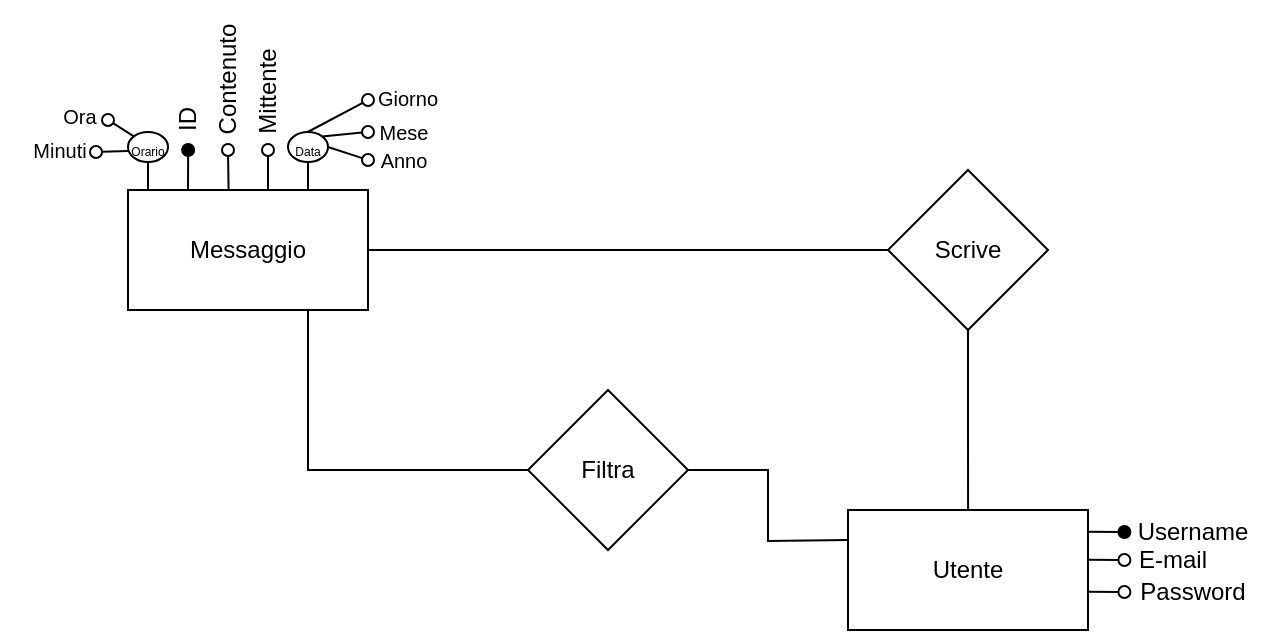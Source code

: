<mxfile version="24.8.6">
  <diagram name="Pagina-1" id="4i60yUFyoCyMknwFuSTt">
    <mxGraphModel dx="989" dy="514" grid="1" gridSize="10" guides="1" tooltips="1" connect="1" arrows="1" fold="1" page="1" pageScale="1" pageWidth="827" pageHeight="1169" math="0" shadow="0">
      <root>
        <mxCell id="0" />
        <mxCell id="1" parent="0" />
        <mxCell id="heVP6b6KW8TpRTy1tYQo-33" value="Utente" style="rounded=0;whiteSpace=wrap;html=1;" parent="1" vertex="1">
          <mxGeometry x="730" y="475" width="120" height="60" as="geometry" />
        </mxCell>
        <mxCell id="heVP6b6KW8TpRTy1tYQo-35" style="edgeStyle=orthogonalEdgeStyle;rounded=0;orthogonalLoop=1;jettySize=auto;html=1;exitX=0;exitY=0.5;exitDx=0;exitDy=0;entryX=1;entryY=0.5;entryDx=0;entryDy=0;endArrow=none;endFill=0;" parent="1" source="heVP6b6KW8TpRTy1tYQo-36" target="heVP6b6KW8TpRTy1tYQo-50" edge="1">
          <mxGeometry relative="1" as="geometry" />
        </mxCell>
        <mxCell id="heVP6b6KW8TpRTy1tYQo-36" value="Scrive" style="rhombus;whiteSpace=wrap;html=1;" parent="1" vertex="1">
          <mxGeometry x="750" y="305" width="80" height="80" as="geometry" />
        </mxCell>
        <mxCell id="heVP6b6KW8TpRTy1tYQo-37" style="edgeStyle=orthogonalEdgeStyle;rounded=0;orthogonalLoop=1;jettySize=auto;html=1;exitX=0.5;exitY=1;exitDx=0;exitDy=0;entryX=0.667;entryY=0;entryDx=0;entryDy=0;entryPerimeter=0;endArrow=none;endFill=0;" parent="1" source="heVP6b6KW8TpRTy1tYQo-36" edge="1">
          <mxGeometry relative="1" as="geometry">
            <mxPoint x="790.04" y="475" as="targetPoint" />
          </mxGeometry>
        </mxCell>
        <mxCell id="heVP6b6KW8TpRTy1tYQo-39" style="edgeStyle=orthogonalEdgeStyle;rounded=0;orthogonalLoop=1;jettySize=auto;html=1;exitX=0.75;exitY=1;exitDx=0;exitDy=0;entryX=0;entryY=0.5;entryDx=0;entryDy=0;endArrow=none;endFill=0;" parent="1" source="heVP6b6KW8TpRTy1tYQo-50" target="heVP6b6KW8TpRTy1tYQo-41" edge="1">
          <mxGeometry relative="1" as="geometry">
            <mxPoint x="429.966" y="455" as="targetPoint" />
            <mxPoint x="490" y="490" as="sourcePoint" />
          </mxGeometry>
        </mxCell>
        <mxCell id="heVP6b6KW8TpRTy1tYQo-40" style="edgeStyle=orthogonalEdgeStyle;rounded=0;orthogonalLoop=1;jettySize=auto;html=1;exitX=1;exitY=0.5;exitDx=0;exitDy=0;entryX=0;entryY=0.25;entryDx=0;entryDy=0;endArrow=none;endFill=0;" parent="1" source="heVP6b6KW8TpRTy1tYQo-41" edge="1">
          <mxGeometry relative="1" as="geometry">
            <mxPoint x="730" y="490" as="targetPoint" />
          </mxGeometry>
        </mxCell>
        <mxCell id="heVP6b6KW8TpRTy1tYQo-41" value="Filtra" style="rhombus;whiteSpace=wrap;html=1;" parent="1" vertex="1">
          <mxGeometry x="570" y="415" width="80" height="80" as="geometry" />
        </mxCell>
        <mxCell id="heVP6b6KW8TpRTy1tYQo-44" value="" style="endArrow=oval;html=1;rounded=0;endFill=1;exitX=1.015;exitY=0.181;exitDx=0;exitDy=0;exitPerimeter=0;" parent="1" edge="1">
          <mxGeometry width="50" height="50" relative="1" as="geometry">
            <mxPoint x="850" y="485.86" as="sourcePoint" />
            <mxPoint x="868.2" y="486" as="targetPoint" />
          </mxGeometry>
        </mxCell>
        <mxCell id="heVP6b6KW8TpRTy1tYQo-45" value="Username" style="text;html=1;align=center;verticalAlign=middle;resizable=0;points=[];autosize=1;strokeColor=none;fillColor=none;" parent="1" vertex="1">
          <mxGeometry x="862" y="471" width="80" height="30" as="geometry" />
        </mxCell>
        <mxCell id="heVP6b6KW8TpRTy1tYQo-46" value="" style="endArrow=oval;html=1;rounded=0;endFill=0;exitX=1.015;exitY=0.181;exitDx=0;exitDy=0;exitPerimeter=0;" parent="1" edge="1">
          <mxGeometry width="50" height="50" relative="1" as="geometry">
            <mxPoint x="850" y="499.86" as="sourcePoint" />
            <mxPoint x="868.2" y="500" as="targetPoint" />
          </mxGeometry>
        </mxCell>
        <mxCell id="heVP6b6KW8TpRTy1tYQo-47" value="E-mail" style="text;html=1;align=center;verticalAlign=middle;resizable=0;points=[];autosize=1;strokeColor=none;fillColor=none;" parent="1" vertex="1">
          <mxGeometry x="862" y="485" width="60" height="30" as="geometry" />
        </mxCell>
        <mxCell id="heVP6b6KW8TpRTy1tYQo-48" value="" style="endArrow=oval;html=1;rounded=0;endFill=0;exitX=1.015;exitY=0.181;exitDx=0;exitDy=0;exitPerimeter=0;" parent="1" edge="1">
          <mxGeometry width="50" height="50" relative="1" as="geometry">
            <mxPoint x="850" y="515.86" as="sourcePoint" />
            <mxPoint x="868.2" y="516" as="targetPoint" />
          </mxGeometry>
        </mxCell>
        <mxCell id="heVP6b6KW8TpRTy1tYQo-49" value="Password" style="text;html=1;align=center;verticalAlign=middle;resizable=0;points=[];autosize=1;strokeColor=none;fillColor=none;" parent="1" vertex="1">
          <mxGeometry x="862" y="501" width="80" height="30" as="geometry" />
        </mxCell>
        <mxCell id="heVP6b6KW8TpRTy1tYQo-50" value="Messaggio" style="rounded=0;whiteSpace=wrap;html=1;" parent="1" vertex="1">
          <mxGeometry x="370" y="315" width="120" height="60" as="geometry" />
        </mxCell>
        <mxCell id="heVP6b6KW8TpRTy1tYQo-57" value="" style="endArrow=oval;html=1;rounded=0;endFill=1;entryX=0.501;entryY=0.98;entryDx=0;entryDy=0;entryPerimeter=0;" parent="1" edge="1">
          <mxGeometry width="50" height="50" relative="1" as="geometry">
            <mxPoint x="400" y="315" as="sourcePoint" />
            <mxPoint x="400.08" y="295" as="targetPoint" />
          </mxGeometry>
        </mxCell>
        <mxCell id="heVP6b6KW8TpRTy1tYQo-58" value="ID" style="text;html=1;align=center;verticalAlign=middle;resizable=0;points=[];autosize=1;strokeColor=none;fillColor=none;rotation=-90;" parent="1" vertex="1">
          <mxGeometry x="380" y="265" width="40" height="30" as="geometry" />
        </mxCell>
        <mxCell id="heVP6b6KW8TpRTy1tYQo-59" value="" style="endArrow=oval;html=1;rounded=0;endFill=0;exitX=0.419;exitY=-0.005;exitDx=0;exitDy=0;exitPerimeter=0;" parent="1" source="heVP6b6KW8TpRTy1tYQo-50" edge="1">
          <mxGeometry width="50" height="50" relative="1" as="geometry">
            <mxPoint x="429.54" y="305.0" as="sourcePoint" />
            <mxPoint x="420" y="295" as="targetPoint" />
          </mxGeometry>
        </mxCell>
        <mxCell id="heVP6b6KW8TpRTy1tYQo-60" value="Contenuto" style="text;html=1;align=center;verticalAlign=middle;resizable=0;points=[];autosize=1;strokeColor=none;fillColor=none;rotation=-90;" parent="1" vertex="1">
          <mxGeometry x="380" y="245" width="80" height="30" as="geometry" />
        </mxCell>
        <mxCell id="heVP6b6KW8TpRTy1tYQo-67" value="" style="endArrow=oval;html=1;rounded=0;endFill=0;exitX=0.419;exitY=-0.005;exitDx=0;exitDy=0;exitPerimeter=0;" parent="1" edge="1">
          <mxGeometry width="50" height="50" relative="1" as="geometry">
            <mxPoint x="440" y="315" as="sourcePoint" />
            <mxPoint x="440" y="295" as="targetPoint" />
          </mxGeometry>
        </mxCell>
        <mxCell id="heVP6b6KW8TpRTy1tYQo-68" value="Mittente" style="text;html=1;align=center;verticalAlign=middle;resizable=0;points=[];autosize=1;strokeColor=none;fillColor=none;rotation=-90;" parent="1" vertex="1">
          <mxGeometry x="405" y="251" width="70" height="30" as="geometry" />
        </mxCell>
        <mxCell id="heVP6b6KW8TpRTy1tYQo-71" value="" style="endArrow=oval;html=1;rounded=0;endFill=0;exitX=0.419;exitY=-0.005;exitDx=0;exitDy=0;exitPerimeter=0;strokeWidth=1;" parent="1" edge="1">
          <mxGeometry width="50" height="50" relative="1" as="geometry">
            <mxPoint x="460" y="315" as="sourcePoint" />
            <mxPoint x="460" y="295" as="targetPoint" />
          </mxGeometry>
        </mxCell>
        <mxCell id="heVP6b6KW8TpRTy1tYQo-73" value="&lt;font style=&quot;font-size: 6px;&quot;&gt;Data&lt;/font&gt;" style="ellipse;whiteSpace=wrap;html=1;" parent="1" vertex="1">
          <mxGeometry x="450" y="286" width="20" height="15" as="geometry" />
        </mxCell>
        <mxCell id="heVP6b6KW8TpRTy1tYQo-74" value="" style="endArrow=oval;html=1;rounded=0;endFill=0;exitX=0.419;exitY=-0.005;exitDx=0;exitDy=0;exitPerimeter=0;" parent="1" edge="1">
          <mxGeometry width="50" height="50" relative="1" as="geometry">
            <mxPoint x="459.86" y="286" as="sourcePoint" />
            <mxPoint x="490" y="270" as="targetPoint" />
          </mxGeometry>
        </mxCell>
        <mxCell id="heVP6b6KW8TpRTy1tYQo-75" value="" style="endArrow=oval;html=1;rounded=0;endFill=0;exitX=1;exitY=0;exitDx=0;exitDy=0;" parent="1" source="heVP6b6KW8TpRTy1tYQo-73" edge="1">
          <mxGeometry width="50" height="50" relative="1" as="geometry">
            <mxPoint x="480" y="290" as="sourcePoint" />
            <mxPoint x="490" y="286" as="targetPoint" />
          </mxGeometry>
        </mxCell>
        <mxCell id="heVP6b6KW8TpRTy1tYQo-76" value="" style="endArrow=oval;html=1;rounded=0;endFill=0;exitX=1;exitY=0.5;exitDx=0;exitDy=0;" parent="1" source="heVP6b6KW8TpRTy1tYQo-73" edge="1">
          <mxGeometry width="50" height="50" relative="1" as="geometry">
            <mxPoint x="490" y="295" as="sourcePoint" />
            <mxPoint x="490" y="300" as="targetPoint" />
          </mxGeometry>
        </mxCell>
        <mxCell id="heVP6b6KW8TpRTy1tYQo-77" value="&lt;font style=&quot;font-size: 10px;&quot;&gt;Giorno&lt;/font&gt;" style="text;html=1;align=center;verticalAlign=middle;whiteSpace=wrap;rounded=0;" parent="1" vertex="1">
          <mxGeometry x="480" y="254" width="60" height="30" as="geometry" />
        </mxCell>
        <mxCell id="heVP6b6KW8TpRTy1tYQo-79" value="&lt;font style=&quot;font-size: 10px;&quot;&gt;Mese&lt;/font&gt;" style="text;html=1;align=center;verticalAlign=middle;whiteSpace=wrap;rounded=0;" parent="1" vertex="1">
          <mxGeometry x="478" y="271" width="60" height="30" as="geometry" />
        </mxCell>
        <mxCell id="heVP6b6KW8TpRTy1tYQo-80" value="&lt;font style=&quot;font-size: 10px;&quot;&gt;Anno&lt;/font&gt;" style="text;html=1;align=center;verticalAlign=middle;whiteSpace=wrap;rounded=0;" parent="1" vertex="1">
          <mxGeometry x="478" y="285" width="60" height="30" as="geometry" />
        </mxCell>
        <mxCell id="heVP6b6KW8TpRTy1tYQo-81" value="" style="endArrow=oval;html=1;rounded=0;endFill=0;exitX=0.419;exitY=-0.005;exitDx=0;exitDy=0;exitPerimeter=0;strokeWidth=1;" parent="1" edge="1">
          <mxGeometry width="50" height="50" relative="1" as="geometry">
            <mxPoint x="380" y="315" as="sourcePoint" />
            <mxPoint x="380" y="295" as="targetPoint" />
          </mxGeometry>
        </mxCell>
        <mxCell id="heVP6b6KW8TpRTy1tYQo-82" value="&lt;font style=&quot;font-size: 6px;&quot;&gt;Orario&lt;/font&gt;" style="ellipse;whiteSpace=wrap;html=1;" parent="1" vertex="1">
          <mxGeometry x="370" y="286" width="20" height="15" as="geometry" />
        </mxCell>
        <mxCell id="heVP6b6KW8TpRTy1tYQo-83" value="" style="endArrow=oval;html=1;rounded=0;endFill=0;exitX=0.003;exitY=0.633;exitDx=0;exitDy=0;exitPerimeter=0;" parent="1" source="heVP6b6KW8TpRTy1tYQo-82" edge="1">
          <mxGeometry width="50" height="50" relative="1" as="geometry">
            <mxPoint x="320" y="290.5" as="sourcePoint" />
            <mxPoint x="354" y="296" as="targetPoint" />
          </mxGeometry>
        </mxCell>
        <mxCell id="heVP6b6KW8TpRTy1tYQo-84" value="" style="endArrow=oval;html=1;rounded=0;endFill=0;exitX=0;exitY=0;exitDx=0;exitDy=0;" parent="1" source="heVP6b6KW8TpRTy1tYQo-82" edge="1">
          <mxGeometry width="50" height="50" relative="1" as="geometry">
            <mxPoint x="370" y="281" as="sourcePoint" />
            <mxPoint x="360" y="280" as="targetPoint" />
          </mxGeometry>
        </mxCell>
        <mxCell id="heVP6b6KW8TpRTy1tYQo-85" value="&lt;font style=&quot;font-size: 10px;&quot;&gt;Ora&lt;/font&gt;" style="text;html=1;align=center;verticalAlign=middle;whiteSpace=wrap;rounded=0;" parent="1" vertex="1">
          <mxGeometry x="316" y="263" width="60" height="30" as="geometry" />
        </mxCell>
        <mxCell id="heVP6b6KW8TpRTy1tYQo-86" value="&lt;font style=&quot;font-size: 10px;&quot;&gt;Minuti&lt;/font&gt;" style="text;html=1;align=center;verticalAlign=middle;whiteSpace=wrap;rounded=0;" parent="1" vertex="1">
          <mxGeometry x="306" y="280" width="60" height="30" as="geometry" />
        </mxCell>
      </root>
    </mxGraphModel>
  </diagram>
</mxfile>
